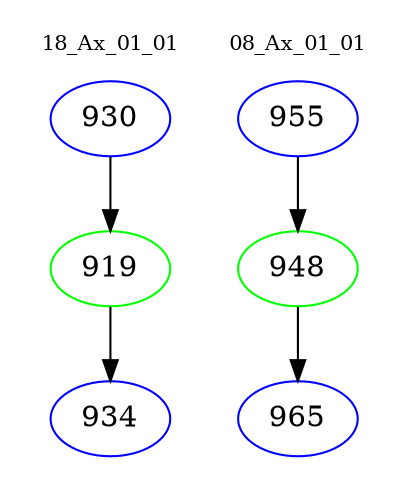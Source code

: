 digraph{
subgraph cluster_0 {
color = white
label = "18_Ax_01_01";
fontsize=10;
T0_930 [label="930", color="blue"]
T0_930 -> T0_919 [color="black"]
T0_919 [label="919", color="green"]
T0_919 -> T0_934 [color="black"]
T0_934 [label="934", color="blue"]
}
subgraph cluster_1 {
color = white
label = "08_Ax_01_01";
fontsize=10;
T1_955 [label="955", color="blue"]
T1_955 -> T1_948 [color="black"]
T1_948 [label="948", color="green"]
T1_948 -> T1_965 [color="black"]
T1_965 [label="965", color="blue"]
}
}
